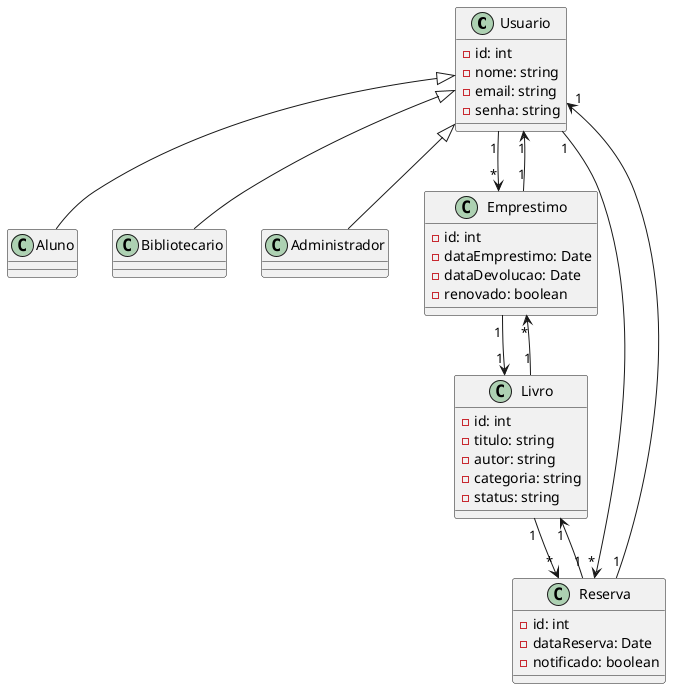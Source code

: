 @startuml

class Usuario {
  - id: int
  - nome: string
  - email: string
  - senha: string
}

class Aluno
class Bibliotecario
class Administrador

Usuario <|-- Aluno
Usuario <|-- Bibliotecario
Usuario <|-- Administrador

class Livro {
  - id: int
  - titulo: string
  - autor: string
  - categoria: string
  - status: string
}

class Emprestimo {
  - id: int
  - dataEmprestimo: Date
  - dataDevolucao: Date
  - renovado: boolean
}

class Reserva {
  - id: int
  - dataReserva: Date
  - notificado: boolean
}

Usuario "1" --> "*" Emprestimo
Usuario "1" --> "*" Reserva
Livro "1" --> "*" Emprestimo
Livro "1" --> "*" Reserva
Emprestimo "1" --> "1" Livro
Emprestimo "1" --> "1" Usuario
Reserva "1" --> "1" Livro
Reserva "1" --> "1" Usuario

@enduml
